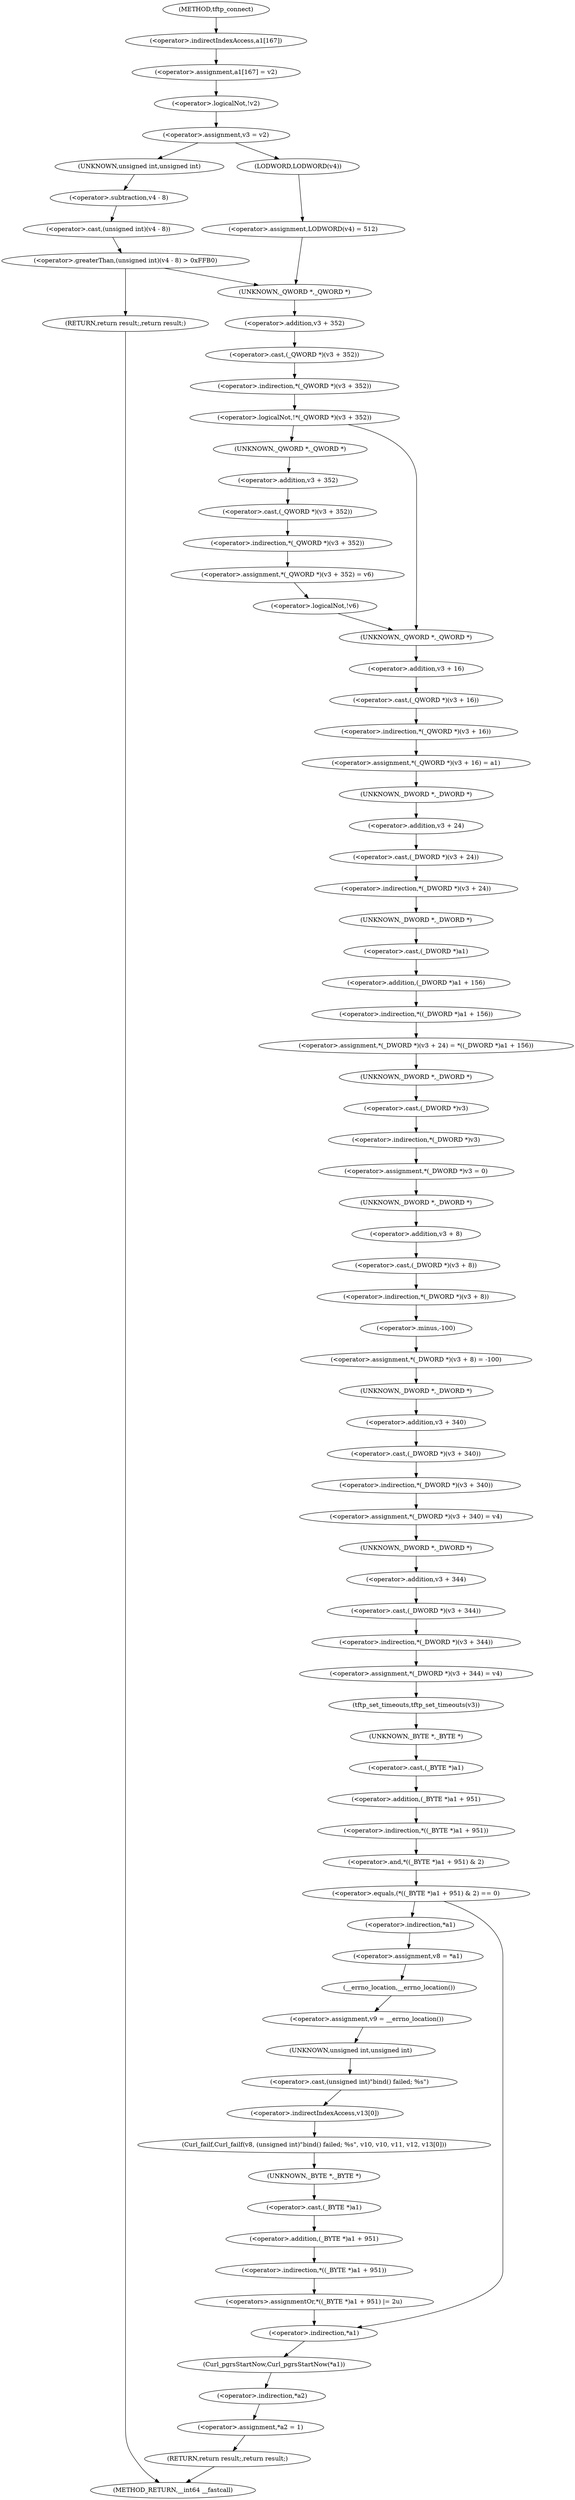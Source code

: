 digraph tftp_connect {  
"1000129" [label = "(<operator>.assignment,a1[167] = v2)" ]
"1000130" [label = "(<operator>.indirectIndexAccess,a1[167])" ]
"1000135" [label = "(<operator>.logicalNot,!v2)" ]
"1000138" [label = "(<operator>.assignment,v3 = v2)" ]
"1000146" [label = "(<operator>.greaterThan,(unsigned int)(v4 - 8) > 0xFFB0)" ]
"1000147" [label = "(<operator>.cast,(unsigned int)(v4 - 8))" ]
"1000148" [label = "(UNKNOWN,unsigned int,unsigned int)" ]
"1000149" [label = "(<operator>.subtraction,v4 - 8)" ]
"1000153" [label = "(RETURN,return result;,return result;)" ]
"1000157" [label = "(<operator>.assignment,LODWORD(v4) = 512)" ]
"1000158" [label = "(LODWORD,LODWORD(v4))" ]
"1000162" [label = "(<operator>.logicalNot,!*(_QWORD *)(v3 + 352))" ]
"1000163" [label = "(<operator>.indirection,*(_QWORD *)(v3 + 352))" ]
"1000164" [label = "(<operator>.cast,(_QWORD *)(v3 + 352))" ]
"1000165" [label = "(UNKNOWN,_QWORD *,_QWORD *)" ]
"1000166" [label = "(<operator>.addition,v3 + 352)" ]
"1000170" [label = "(<operator>.assignment,*(_QWORD *)(v3 + 352) = v6)" ]
"1000171" [label = "(<operator>.indirection,*(_QWORD *)(v3 + 352))" ]
"1000172" [label = "(<operator>.cast,(_QWORD *)(v3 + 352))" ]
"1000173" [label = "(UNKNOWN,_QWORD *,_QWORD *)" ]
"1000174" [label = "(<operator>.addition,v3 + 352)" ]
"1000179" [label = "(<operator>.logicalNot,!v6)" ]
"1000183" [label = "(<operator>.assignment,*(_QWORD *)(v3 + 16) = a1)" ]
"1000184" [label = "(<operator>.indirection,*(_QWORD *)(v3 + 16))" ]
"1000185" [label = "(<operator>.cast,(_QWORD *)(v3 + 16))" ]
"1000186" [label = "(UNKNOWN,_QWORD *,_QWORD *)" ]
"1000187" [label = "(<operator>.addition,v3 + 16)" ]
"1000191" [label = "(<operator>.assignment,*(_DWORD *)(v3 + 24) = *((_DWORD *)a1 + 156))" ]
"1000192" [label = "(<operator>.indirection,*(_DWORD *)(v3 + 24))" ]
"1000193" [label = "(<operator>.cast,(_DWORD *)(v3 + 24))" ]
"1000194" [label = "(UNKNOWN,_DWORD *,_DWORD *)" ]
"1000195" [label = "(<operator>.addition,v3 + 24)" ]
"1000198" [label = "(<operator>.indirection,*((_DWORD *)a1 + 156))" ]
"1000199" [label = "(<operator>.addition,(_DWORD *)a1 + 156)" ]
"1000200" [label = "(<operator>.cast,(_DWORD *)a1)" ]
"1000201" [label = "(UNKNOWN,_DWORD *,_DWORD *)" ]
"1000204" [label = "(<operator>.assignment,*(_DWORD *)v3 = 0)" ]
"1000205" [label = "(<operator>.indirection,*(_DWORD *)v3)" ]
"1000206" [label = "(<operator>.cast,(_DWORD *)v3)" ]
"1000207" [label = "(UNKNOWN,_DWORD *,_DWORD *)" ]
"1000210" [label = "(<operator>.assignment,*(_DWORD *)(v3 + 8) = -100)" ]
"1000211" [label = "(<operator>.indirection,*(_DWORD *)(v3 + 8))" ]
"1000212" [label = "(<operator>.cast,(_DWORD *)(v3 + 8))" ]
"1000213" [label = "(UNKNOWN,_DWORD *,_DWORD *)" ]
"1000214" [label = "(<operator>.addition,v3 + 8)" ]
"1000217" [label = "(<operator>.minus,-100)" ]
"1000219" [label = "(<operator>.assignment,*(_DWORD *)(v3 + 340) = v4)" ]
"1000220" [label = "(<operator>.indirection,*(_DWORD *)(v3 + 340))" ]
"1000221" [label = "(<operator>.cast,(_DWORD *)(v3 + 340))" ]
"1000222" [label = "(UNKNOWN,_DWORD *,_DWORD *)" ]
"1000223" [label = "(<operator>.addition,v3 + 340)" ]
"1000227" [label = "(<operator>.assignment,*(_DWORD *)(v3 + 344) = v4)" ]
"1000228" [label = "(<operator>.indirection,*(_DWORD *)(v3 + 344))" ]
"1000229" [label = "(<operator>.cast,(_DWORD *)(v3 + 344))" ]
"1000230" [label = "(UNKNOWN,_DWORD *,_DWORD *)" ]
"1000231" [label = "(<operator>.addition,v3 + 344)" ]
"1000235" [label = "(tftp_set_timeouts,tftp_set_timeouts(v3))" ]
"1000238" [label = "(<operator>.equals,(*((_BYTE *)a1 + 951) & 2) == 0)" ]
"1000239" [label = "(<operator>.and,*((_BYTE *)a1 + 951) & 2)" ]
"1000240" [label = "(<operator>.indirection,*((_BYTE *)a1 + 951))" ]
"1000241" [label = "(<operator>.addition,(_BYTE *)a1 + 951)" ]
"1000242" [label = "(<operator>.cast,(_BYTE *)a1)" ]
"1000243" [label = "(UNKNOWN,_BYTE *,_BYTE *)" ]
"1000250" [label = "(<operator>.assignment,v8 = *a1)" ]
"1000252" [label = "(<operator>.indirection,*a1)" ]
"1000254" [label = "(<operator>.assignment,v9 = __errno_location())" ]
"1000256" [label = "(__errno_location,__errno_location())" ]
"1000257" [label = "(Curl_failf,Curl_failf(v8, (unsigned int)\"bind() failed; %s\", v10, v10, v11, v12, v13[0]))" ]
"1000259" [label = "(<operator>.cast,(unsigned int)\"bind() failed; %s\")" ]
"1000260" [label = "(UNKNOWN,unsigned int,unsigned int)" ]
"1000266" [label = "(<operator>.indirectIndexAccess,v13[0])" ]
"1000270" [label = "(<operators>.assignmentOr,*((_BYTE *)a1 + 951) |= 2u)" ]
"1000271" [label = "(<operator>.indirection,*((_BYTE *)a1 + 951))" ]
"1000272" [label = "(<operator>.addition,(_BYTE *)a1 + 951)" ]
"1000273" [label = "(<operator>.cast,(_BYTE *)a1)" ]
"1000274" [label = "(UNKNOWN,_BYTE *,_BYTE *)" ]
"1000278" [label = "(Curl_pgrsStartNow,Curl_pgrsStartNow(*a1))" ]
"1000279" [label = "(<operator>.indirection,*a1)" ]
"1000281" [label = "(<operator>.assignment,*a2 = 1)" ]
"1000282" [label = "(<operator>.indirection,*a2)" ]
"1000286" [label = "(RETURN,return result;,return result;)" ]
"1000113" [label = "(METHOD,tftp_connect)" ]
"1000288" [label = "(METHOD_RETURN,__int64 __fastcall)" ]
  "1000129" -> "1000135" 
  "1000130" -> "1000129" 
  "1000135" -> "1000138" 
  "1000138" -> "1000148" 
  "1000138" -> "1000158" 
  "1000146" -> "1000165" 
  "1000146" -> "1000153" 
  "1000147" -> "1000146" 
  "1000148" -> "1000149" 
  "1000149" -> "1000147" 
  "1000153" -> "1000288" 
  "1000157" -> "1000165" 
  "1000158" -> "1000157" 
  "1000162" -> "1000173" 
  "1000162" -> "1000186" 
  "1000163" -> "1000162" 
  "1000164" -> "1000163" 
  "1000165" -> "1000166" 
  "1000166" -> "1000164" 
  "1000170" -> "1000179" 
  "1000171" -> "1000170" 
  "1000172" -> "1000171" 
  "1000173" -> "1000174" 
  "1000174" -> "1000172" 
  "1000179" -> "1000186" 
  "1000183" -> "1000194" 
  "1000184" -> "1000183" 
  "1000185" -> "1000184" 
  "1000186" -> "1000187" 
  "1000187" -> "1000185" 
  "1000191" -> "1000207" 
  "1000192" -> "1000201" 
  "1000193" -> "1000192" 
  "1000194" -> "1000195" 
  "1000195" -> "1000193" 
  "1000198" -> "1000191" 
  "1000199" -> "1000198" 
  "1000200" -> "1000199" 
  "1000201" -> "1000200" 
  "1000204" -> "1000213" 
  "1000205" -> "1000204" 
  "1000206" -> "1000205" 
  "1000207" -> "1000206" 
  "1000210" -> "1000222" 
  "1000211" -> "1000217" 
  "1000212" -> "1000211" 
  "1000213" -> "1000214" 
  "1000214" -> "1000212" 
  "1000217" -> "1000210" 
  "1000219" -> "1000230" 
  "1000220" -> "1000219" 
  "1000221" -> "1000220" 
  "1000222" -> "1000223" 
  "1000223" -> "1000221" 
  "1000227" -> "1000235" 
  "1000228" -> "1000227" 
  "1000229" -> "1000228" 
  "1000230" -> "1000231" 
  "1000231" -> "1000229" 
  "1000235" -> "1000243" 
  "1000238" -> "1000252" 
  "1000238" -> "1000279" 
  "1000239" -> "1000238" 
  "1000240" -> "1000239" 
  "1000241" -> "1000240" 
  "1000242" -> "1000241" 
  "1000243" -> "1000242" 
  "1000250" -> "1000256" 
  "1000252" -> "1000250" 
  "1000254" -> "1000260" 
  "1000256" -> "1000254" 
  "1000257" -> "1000274" 
  "1000259" -> "1000266" 
  "1000260" -> "1000259" 
  "1000266" -> "1000257" 
  "1000270" -> "1000279" 
  "1000271" -> "1000270" 
  "1000272" -> "1000271" 
  "1000273" -> "1000272" 
  "1000274" -> "1000273" 
  "1000278" -> "1000282" 
  "1000279" -> "1000278" 
  "1000281" -> "1000286" 
  "1000282" -> "1000281" 
  "1000286" -> "1000288" 
  "1000113" -> "1000130" 
}
